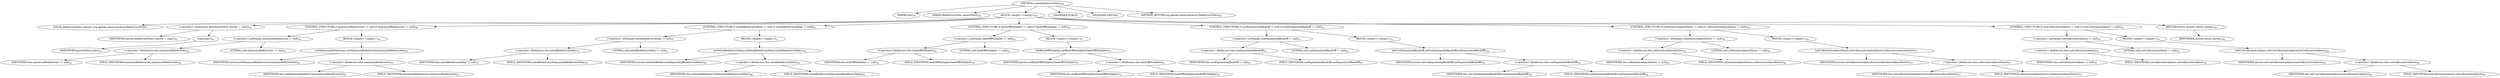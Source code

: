 digraph "createRedeliveryPolicy" {  
"82" [label = <(METHOD,createRedeliveryPolicy)<SUB>40</SUB>> ]
"83" [label = <(PARAM,this)<SUB>40</SUB>> ]
"84" [label = <(PARAM,RedeliveryPolicy parentPolicy)<SUB>40</SUB>> ]
"85" [label = <(BLOCK,&lt;empty&gt;,&lt;empty&gt;)<SUB>40</SUB>> ]
"86" [label = <(LOCAL,RedeliveryPolicy answer: org.apache.camel.processor.RedeliveryPolicy)> ]
"87" [label = <(&lt;operator&gt;.assignment,RedeliveryPolicy answer = copy())<SUB>41</SUB>> ]
"88" [label = <(IDENTIFIER,answer,RedeliveryPolicy answer = copy())<SUB>41</SUB>> ]
"89" [label = <(copy,copy())<SUB>41</SUB>> ]
"90" [label = <(IDENTIFIER,parentPolicy,copy())<SUB>41</SUB>> ]
"91" [label = <(CONTROL_STRUCTURE,if (maximumRedeliveries != null),if (maximumRedeliveries != null))<SUB>44</SUB>> ]
"92" [label = <(&lt;operator&gt;.notEquals,maximumRedeliveries != null)<SUB>44</SUB>> ]
"93" [label = <(&lt;operator&gt;.fieldAccess,this.maximumRedeliveries)<SUB>44</SUB>> ]
"94" [label = <(IDENTIFIER,this,maximumRedeliveries != null)<SUB>44</SUB>> ]
"95" [label = <(FIELD_IDENTIFIER,maximumRedeliveries,maximumRedeliveries)<SUB>44</SUB>> ]
"96" [label = <(LITERAL,null,maximumRedeliveries != null)<SUB>44</SUB>> ]
"97" [label = <(BLOCK,&lt;empty&gt;,&lt;empty&gt;)<SUB>44</SUB>> ]
"98" [label = <(setMaximumRedeliveries,setMaximumRedeliveries(maximumRedeliveries))<SUB>45</SUB>> ]
"99" [label = <(IDENTIFIER,answer,setMaximumRedeliveries(maximumRedeliveries))<SUB>45</SUB>> ]
"100" [label = <(&lt;operator&gt;.fieldAccess,this.maximumRedeliveries)<SUB>45</SUB>> ]
"101" [label = <(IDENTIFIER,this,setMaximumRedeliveries(maximumRedeliveries))<SUB>45</SUB>> ]
"102" [label = <(FIELD_IDENTIFIER,maximumRedeliveries,maximumRedeliveries)<SUB>45</SUB>> ]
"103" [label = <(CONTROL_STRUCTURE,if (initialRedeliveryDelay != null),if (initialRedeliveryDelay != null))<SUB>47</SUB>> ]
"104" [label = <(&lt;operator&gt;.notEquals,initialRedeliveryDelay != null)<SUB>47</SUB>> ]
"105" [label = <(&lt;operator&gt;.fieldAccess,this.initialRedeliveryDelay)<SUB>47</SUB>> ]
"106" [label = <(IDENTIFIER,this,initialRedeliveryDelay != null)<SUB>47</SUB>> ]
"107" [label = <(FIELD_IDENTIFIER,initialRedeliveryDelay,initialRedeliveryDelay)<SUB>47</SUB>> ]
"108" [label = <(LITERAL,null,initialRedeliveryDelay != null)<SUB>47</SUB>> ]
"109" [label = <(BLOCK,&lt;empty&gt;,&lt;empty&gt;)<SUB>47</SUB>> ]
"110" [label = <(setInitialRedeliveryDelay,setInitialRedeliveryDelay(initialRedeliveryDelay))<SUB>48</SUB>> ]
"111" [label = <(IDENTIFIER,answer,setInitialRedeliveryDelay(initialRedeliveryDelay))<SUB>48</SUB>> ]
"112" [label = <(&lt;operator&gt;.fieldAccess,this.initialRedeliveryDelay)<SUB>48</SUB>> ]
"113" [label = <(IDENTIFIER,this,setInitialRedeliveryDelay(initialRedeliveryDelay))<SUB>48</SUB>> ]
"114" [label = <(FIELD_IDENTIFIER,initialRedeliveryDelay,initialRedeliveryDelay)<SUB>48</SUB>> ]
"115" [label = <(CONTROL_STRUCTURE,if (backOffMultiplier != null),if (backOffMultiplier != null))<SUB>50</SUB>> ]
"116" [label = <(&lt;operator&gt;.notEquals,backOffMultiplier != null)<SUB>50</SUB>> ]
"117" [label = <(&lt;operator&gt;.fieldAccess,this.backOffMultiplier)<SUB>50</SUB>> ]
"118" [label = <(IDENTIFIER,this,backOffMultiplier != null)<SUB>50</SUB>> ]
"119" [label = <(FIELD_IDENTIFIER,backOffMultiplier,backOffMultiplier)<SUB>50</SUB>> ]
"120" [label = <(LITERAL,null,backOffMultiplier != null)<SUB>50</SUB>> ]
"121" [label = <(BLOCK,&lt;empty&gt;,&lt;empty&gt;)<SUB>50</SUB>> ]
"122" [label = <(setBackOffMultiplier,setBackOffMultiplier(backOffMultiplier))<SUB>51</SUB>> ]
"123" [label = <(IDENTIFIER,answer,setBackOffMultiplier(backOffMultiplier))<SUB>51</SUB>> ]
"124" [label = <(&lt;operator&gt;.fieldAccess,this.backOffMultiplier)<SUB>51</SUB>> ]
"125" [label = <(IDENTIFIER,this,setBackOffMultiplier(backOffMultiplier))<SUB>51</SUB>> ]
"126" [label = <(FIELD_IDENTIFIER,backOffMultiplier,backOffMultiplier)<SUB>51</SUB>> ]
"127" [label = <(CONTROL_STRUCTURE,if (useExponentialBackOff != null),if (useExponentialBackOff != null))<SUB>53</SUB>> ]
"128" [label = <(&lt;operator&gt;.notEquals,useExponentialBackOff != null)<SUB>53</SUB>> ]
"129" [label = <(&lt;operator&gt;.fieldAccess,this.useExponentialBackOff)<SUB>53</SUB>> ]
"130" [label = <(IDENTIFIER,this,useExponentialBackOff != null)<SUB>53</SUB>> ]
"131" [label = <(FIELD_IDENTIFIER,useExponentialBackOff,useExponentialBackOff)<SUB>53</SUB>> ]
"132" [label = <(LITERAL,null,useExponentialBackOff != null)<SUB>53</SUB>> ]
"133" [label = <(BLOCK,&lt;empty&gt;,&lt;empty&gt;)<SUB>53</SUB>> ]
"134" [label = <(setUseExponentialBackOff,setUseExponentialBackOff(useExponentialBackOff))<SUB>54</SUB>> ]
"135" [label = <(IDENTIFIER,answer,setUseExponentialBackOff(useExponentialBackOff))<SUB>54</SUB>> ]
"136" [label = <(&lt;operator&gt;.fieldAccess,this.useExponentialBackOff)<SUB>54</SUB>> ]
"137" [label = <(IDENTIFIER,this,setUseExponentialBackOff(useExponentialBackOff))<SUB>54</SUB>> ]
"138" [label = <(FIELD_IDENTIFIER,useExponentialBackOff,useExponentialBackOff)<SUB>54</SUB>> ]
"139" [label = <(CONTROL_STRUCTURE,if (collisionAvoidanceFactor != null),if (collisionAvoidanceFactor != null))<SUB>56</SUB>> ]
"140" [label = <(&lt;operator&gt;.notEquals,collisionAvoidanceFactor != null)<SUB>56</SUB>> ]
"141" [label = <(&lt;operator&gt;.fieldAccess,this.collisionAvoidanceFactor)<SUB>56</SUB>> ]
"142" [label = <(IDENTIFIER,this,collisionAvoidanceFactor != null)<SUB>56</SUB>> ]
"143" [label = <(FIELD_IDENTIFIER,collisionAvoidanceFactor,collisionAvoidanceFactor)<SUB>56</SUB>> ]
"144" [label = <(LITERAL,null,collisionAvoidanceFactor != null)<SUB>56</SUB>> ]
"145" [label = <(BLOCK,&lt;empty&gt;,&lt;empty&gt;)<SUB>56</SUB>> ]
"146" [label = <(setCollisionAvoidanceFactor,setCollisionAvoidanceFactor(collisionAvoidanceFactor))<SUB>57</SUB>> ]
"147" [label = <(IDENTIFIER,answer,setCollisionAvoidanceFactor(collisionAvoidanceFactor))<SUB>57</SUB>> ]
"148" [label = <(&lt;operator&gt;.fieldAccess,this.collisionAvoidanceFactor)<SUB>57</SUB>> ]
"149" [label = <(IDENTIFIER,this,setCollisionAvoidanceFactor(collisionAvoidanceFactor))<SUB>57</SUB>> ]
"150" [label = <(FIELD_IDENTIFIER,collisionAvoidanceFactor,collisionAvoidanceFactor)<SUB>57</SUB>> ]
"151" [label = <(CONTROL_STRUCTURE,if (useCollisionAvoidance != null),if (useCollisionAvoidance != null))<SUB>59</SUB>> ]
"152" [label = <(&lt;operator&gt;.notEquals,useCollisionAvoidance != null)<SUB>59</SUB>> ]
"153" [label = <(&lt;operator&gt;.fieldAccess,this.useCollisionAvoidance)<SUB>59</SUB>> ]
"154" [label = <(IDENTIFIER,this,useCollisionAvoidance != null)<SUB>59</SUB>> ]
"155" [label = <(FIELD_IDENTIFIER,useCollisionAvoidance,useCollisionAvoidance)<SUB>59</SUB>> ]
"156" [label = <(LITERAL,null,useCollisionAvoidance != null)<SUB>59</SUB>> ]
"157" [label = <(BLOCK,&lt;empty&gt;,&lt;empty&gt;)<SUB>59</SUB>> ]
"158" [label = <(setUseCollisionAvoidance,setUseCollisionAvoidance(useCollisionAvoidance))<SUB>60</SUB>> ]
"159" [label = <(IDENTIFIER,answer,setUseCollisionAvoidance(useCollisionAvoidance))<SUB>60</SUB>> ]
"160" [label = <(&lt;operator&gt;.fieldAccess,this.useCollisionAvoidance)<SUB>60</SUB>> ]
"161" [label = <(IDENTIFIER,this,setUseCollisionAvoidance(useCollisionAvoidance))<SUB>60</SUB>> ]
"162" [label = <(FIELD_IDENTIFIER,useCollisionAvoidance,useCollisionAvoidance)<SUB>60</SUB>> ]
"163" [label = <(RETURN,return answer;,return answer;)<SUB>62</SUB>> ]
"164" [label = <(IDENTIFIER,answer,return answer;)<SUB>62</SUB>> ]
"165" [label = <(MODIFIER,PUBLIC)> ]
"166" [label = <(MODIFIER,VIRTUAL)> ]
"167" [label = <(METHOD_RETURN,org.apache.camel.processor.RedeliveryPolicy)<SUB>40</SUB>> ]
  "82" -> "83" 
  "82" -> "84" 
  "82" -> "85" 
  "82" -> "165" 
  "82" -> "166" 
  "82" -> "167" 
  "85" -> "86" 
  "85" -> "87" 
  "85" -> "91" 
  "85" -> "103" 
  "85" -> "115" 
  "85" -> "127" 
  "85" -> "139" 
  "85" -> "151" 
  "85" -> "163" 
  "87" -> "88" 
  "87" -> "89" 
  "89" -> "90" 
  "91" -> "92" 
  "91" -> "97" 
  "92" -> "93" 
  "92" -> "96" 
  "93" -> "94" 
  "93" -> "95" 
  "97" -> "98" 
  "98" -> "99" 
  "98" -> "100" 
  "100" -> "101" 
  "100" -> "102" 
  "103" -> "104" 
  "103" -> "109" 
  "104" -> "105" 
  "104" -> "108" 
  "105" -> "106" 
  "105" -> "107" 
  "109" -> "110" 
  "110" -> "111" 
  "110" -> "112" 
  "112" -> "113" 
  "112" -> "114" 
  "115" -> "116" 
  "115" -> "121" 
  "116" -> "117" 
  "116" -> "120" 
  "117" -> "118" 
  "117" -> "119" 
  "121" -> "122" 
  "122" -> "123" 
  "122" -> "124" 
  "124" -> "125" 
  "124" -> "126" 
  "127" -> "128" 
  "127" -> "133" 
  "128" -> "129" 
  "128" -> "132" 
  "129" -> "130" 
  "129" -> "131" 
  "133" -> "134" 
  "134" -> "135" 
  "134" -> "136" 
  "136" -> "137" 
  "136" -> "138" 
  "139" -> "140" 
  "139" -> "145" 
  "140" -> "141" 
  "140" -> "144" 
  "141" -> "142" 
  "141" -> "143" 
  "145" -> "146" 
  "146" -> "147" 
  "146" -> "148" 
  "148" -> "149" 
  "148" -> "150" 
  "151" -> "152" 
  "151" -> "157" 
  "152" -> "153" 
  "152" -> "156" 
  "153" -> "154" 
  "153" -> "155" 
  "157" -> "158" 
  "158" -> "159" 
  "158" -> "160" 
  "160" -> "161" 
  "160" -> "162" 
  "163" -> "164" 
}
